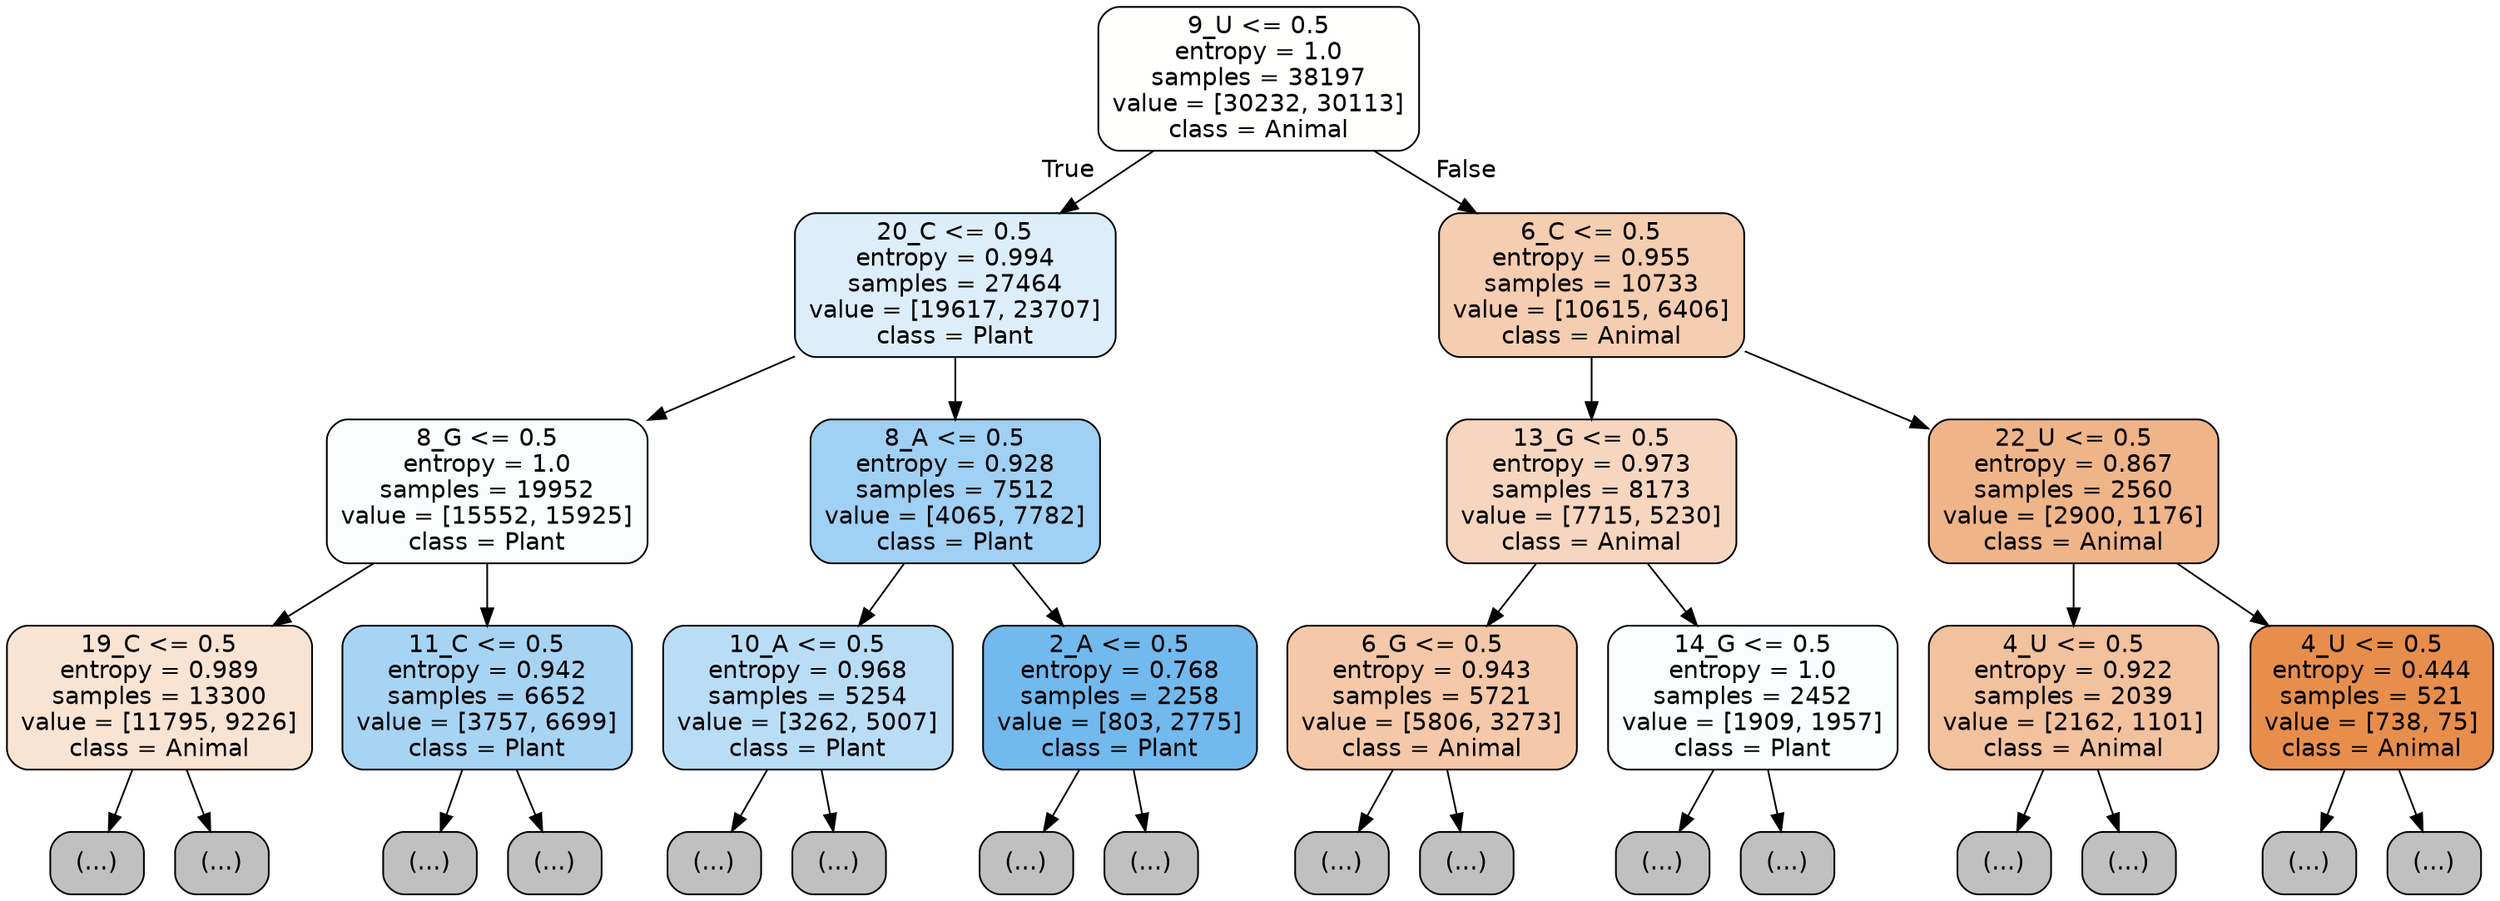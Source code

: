 digraph Tree {
node [shape=box, style="filled, rounded", color="black", fontname="helvetica"] ;
edge [fontname="helvetica"] ;
0 [label="9_U <= 0.5\nentropy = 1.0\nsamples = 38197\nvalue = [30232, 30113]\nclass = Animal", fillcolor="#fffffe"] ;
1 [label="20_C <= 0.5\nentropy = 0.994\nsamples = 27464\nvalue = [19617, 23707]\nclass = Plant", fillcolor="#ddeefb"] ;
0 -> 1 [labeldistance=2.5, labelangle=45, headlabel="True"] ;
2 [label="8_G <= 0.5\nentropy = 1.0\nsamples = 19952\nvalue = [15552, 15925]\nclass = Plant", fillcolor="#fafdfe"] ;
1 -> 2 ;
3 [label="19_C <= 0.5\nentropy = 0.989\nsamples = 13300\nvalue = [11795, 9226]\nclass = Animal", fillcolor="#f9e4d4"] ;
2 -> 3 ;
4 [label="(...)", fillcolor="#C0C0C0"] ;
3 -> 4 ;
5035 [label="(...)", fillcolor="#C0C0C0"] ;
3 -> 5035 ;
6686 [label="11_C <= 0.5\nentropy = 0.942\nsamples = 6652\nvalue = [3757, 6699]\nclass = Plant", fillcolor="#a8d4f4"] ;
2 -> 6686 ;
6687 [label="(...)", fillcolor="#C0C0C0"] ;
6686 -> 6687 ;
8646 [label="(...)", fillcolor="#C0C0C0"] ;
6686 -> 8646 ;
9175 [label="8_A <= 0.5\nentropy = 0.928\nsamples = 7512\nvalue = [4065, 7782]\nclass = Plant", fillcolor="#a0d0f3"] ;
1 -> 9175 ;
9176 [label="10_A <= 0.5\nentropy = 0.968\nsamples = 5254\nvalue = [3262, 5007]\nclass = Plant", fillcolor="#baddf6"] ;
9175 -> 9176 ;
9177 [label="(...)", fillcolor="#C0C0C0"] ;
9176 -> 9177 ;
10794 [label="(...)", fillcolor="#C0C0C0"] ;
9176 -> 10794 ;
11409 [label="2_A <= 0.5\nentropy = 0.768\nsamples = 2258\nvalue = [803, 2775]\nclass = Plant", fillcolor="#72b9ed"] ;
9175 -> 11409 ;
11410 [label="(...)", fillcolor="#C0C0C0"] ;
11409 -> 11410 ;
11943 [label="(...)", fillcolor="#C0C0C0"] ;
11409 -> 11943 ;
12114 [label="6_C <= 0.5\nentropy = 0.955\nsamples = 10733\nvalue = [10615, 6406]\nclass = Animal", fillcolor="#f5cdb0"] ;
0 -> 12114 [labeldistance=2.5, labelangle=-45, headlabel="False"] ;
12115 [label="13_G <= 0.5\nentropy = 0.973\nsamples = 8173\nvalue = [7715, 5230]\nclass = Animal", fillcolor="#f7d6bf"] ;
12114 -> 12115 ;
12116 [label="6_G <= 0.5\nentropy = 0.943\nsamples = 5721\nvalue = [5806, 3273]\nclass = Animal", fillcolor="#f4c8a9"] ;
12115 -> 12116 ;
12117 [label="(...)", fillcolor="#C0C0C0"] ;
12116 -> 12117 ;
13888 [label="(...)", fillcolor="#C0C0C0"] ;
12116 -> 13888 ;
14799 [label="14_G <= 0.5\nentropy = 1.0\nsamples = 2452\nvalue = [1909, 1957]\nclass = Plant", fillcolor="#fafdfe"] ;
12115 -> 14799 ;
14800 [label="(...)", fillcolor="#C0C0C0"] ;
14799 -> 14800 ;
15517 [label="(...)", fillcolor="#C0C0C0"] ;
14799 -> 15517 ;
15820 [label="22_U <= 0.5\nentropy = 0.867\nsamples = 2560\nvalue = [2900, 1176]\nclass = Animal", fillcolor="#f0b489"] ;
12114 -> 15820 ;
15821 [label="4_U <= 0.5\nentropy = 0.922\nsamples = 2039\nvalue = [2162, 1101]\nclass = Animal", fillcolor="#f2c19e"] ;
15820 -> 15821 ;
15822 [label="(...)", fillcolor="#C0C0C0"] ;
15821 -> 15822 ;
16539 [label="(...)", fillcolor="#C0C0C0"] ;
15821 -> 16539 ;
16752 [label="4_U <= 0.5\nentropy = 0.444\nsamples = 521\nvalue = [738, 75]\nclass = Animal", fillcolor="#e88e4d"] ;
15820 -> 16752 ;
16753 [label="(...)", fillcolor="#C0C0C0"] ;
16752 -> 16753 ;
16848 [label="(...)", fillcolor="#C0C0C0"] ;
16752 -> 16848 ;
}